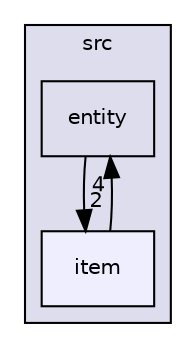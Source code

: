 digraph "item" {
  compound=true
  node [ fontsize="10", fontname="Helvetica"];
  edge [ labelfontsize="10", labelfontname="Helvetica"];
  subgraph clusterdir_a063914ab482288b7b0e1b2fca86158c {
    graph [ bgcolor="#ddddee", pencolor="black", label="src" fontname="Helvetica", fontsize="10", URL="dir_a063914ab482288b7b0e1b2fca86158c.html"]
  dir_f545203bfb5d89c5496a4973a2a5abbd [shape=box label="entity" URL="dir_f545203bfb5d89c5496a4973a2a5abbd.html"];
  dir_32e7a5c29a0a457cdc0a28a517471d01 [shape=box, label="item", style="filled", fillcolor="#eeeeff", pencolor="black", URL="dir_32e7a5c29a0a457cdc0a28a517471d01.html"];
  }
  dir_f545203bfb5d89c5496a4973a2a5abbd->dir_32e7a5c29a0a457cdc0a28a517471d01 [headlabel="2", labeldistance=1.5 headhref="dir_000006_000017.html"];
  dir_32e7a5c29a0a457cdc0a28a517471d01->dir_f545203bfb5d89c5496a4973a2a5abbd [headlabel="4", labeldistance=1.5 headhref="dir_000017_000006.html"];
}
